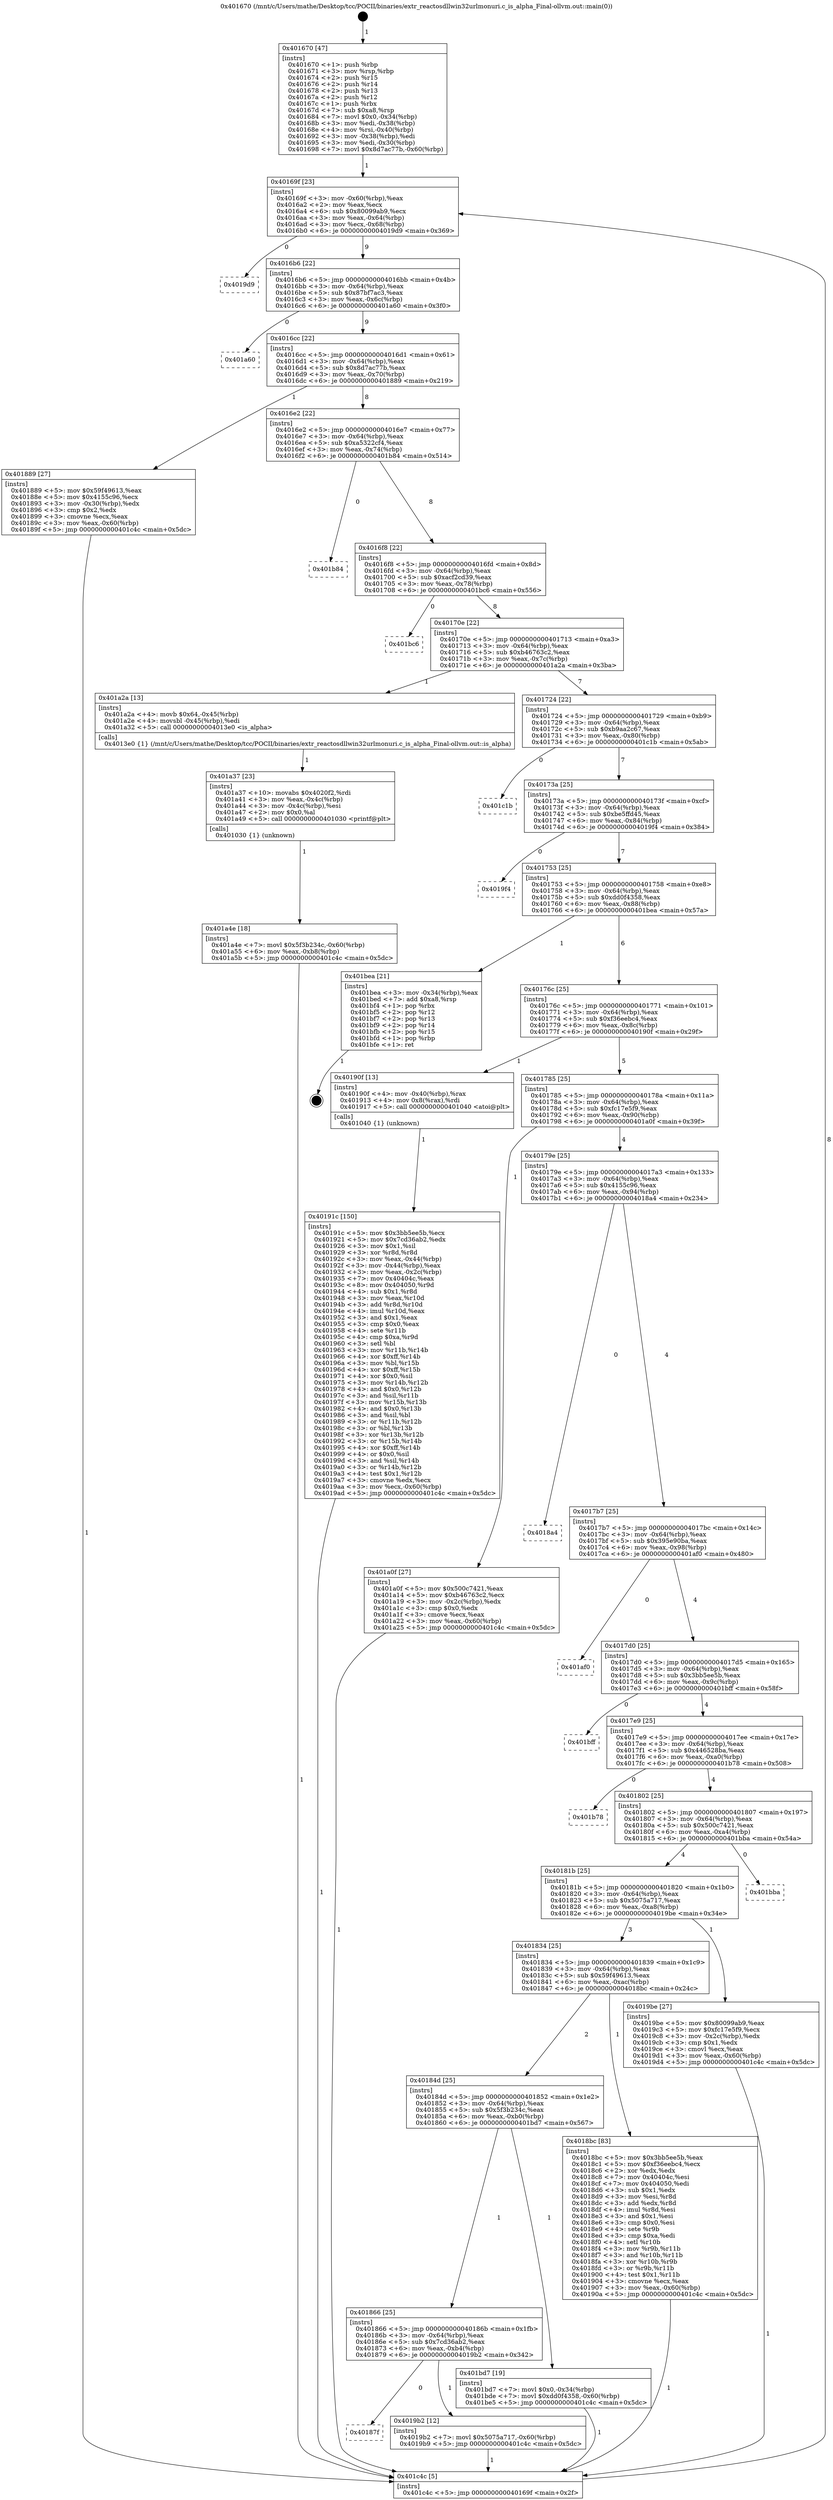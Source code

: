 digraph "0x401670" {
  label = "0x401670 (/mnt/c/Users/mathe/Desktop/tcc/POCII/binaries/extr_reactosdllwin32urlmonuri.c_is_alpha_Final-ollvm.out::main(0))"
  labelloc = "t"
  node[shape=record]

  Entry [label="",width=0.3,height=0.3,shape=circle,fillcolor=black,style=filled]
  "0x40169f" [label="{
     0x40169f [23]\l
     | [instrs]\l
     &nbsp;&nbsp;0x40169f \<+3\>: mov -0x60(%rbp),%eax\l
     &nbsp;&nbsp;0x4016a2 \<+2\>: mov %eax,%ecx\l
     &nbsp;&nbsp;0x4016a4 \<+6\>: sub $0x80099ab9,%ecx\l
     &nbsp;&nbsp;0x4016aa \<+3\>: mov %eax,-0x64(%rbp)\l
     &nbsp;&nbsp;0x4016ad \<+3\>: mov %ecx,-0x68(%rbp)\l
     &nbsp;&nbsp;0x4016b0 \<+6\>: je 00000000004019d9 \<main+0x369\>\l
  }"]
  "0x4019d9" [label="{
     0x4019d9\l
  }", style=dashed]
  "0x4016b6" [label="{
     0x4016b6 [22]\l
     | [instrs]\l
     &nbsp;&nbsp;0x4016b6 \<+5\>: jmp 00000000004016bb \<main+0x4b\>\l
     &nbsp;&nbsp;0x4016bb \<+3\>: mov -0x64(%rbp),%eax\l
     &nbsp;&nbsp;0x4016be \<+5\>: sub $0x87bf7ac3,%eax\l
     &nbsp;&nbsp;0x4016c3 \<+3\>: mov %eax,-0x6c(%rbp)\l
     &nbsp;&nbsp;0x4016c6 \<+6\>: je 0000000000401a60 \<main+0x3f0\>\l
  }"]
  Exit [label="",width=0.3,height=0.3,shape=circle,fillcolor=black,style=filled,peripheries=2]
  "0x401a60" [label="{
     0x401a60\l
  }", style=dashed]
  "0x4016cc" [label="{
     0x4016cc [22]\l
     | [instrs]\l
     &nbsp;&nbsp;0x4016cc \<+5\>: jmp 00000000004016d1 \<main+0x61\>\l
     &nbsp;&nbsp;0x4016d1 \<+3\>: mov -0x64(%rbp),%eax\l
     &nbsp;&nbsp;0x4016d4 \<+5\>: sub $0x8d7ac77b,%eax\l
     &nbsp;&nbsp;0x4016d9 \<+3\>: mov %eax,-0x70(%rbp)\l
     &nbsp;&nbsp;0x4016dc \<+6\>: je 0000000000401889 \<main+0x219\>\l
  }"]
  "0x401a4e" [label="{
     0x401a4e [18]\l
     | [instrs]\l
     &nbsp;&nbsp;0x401a4e \<+7\>: movl $0x5f3b234c,-0x60(%rbp)\l
     &nbsp;&nbsp;0x401a55 \<+6\>: mov %eax,-0xb8(%rbp)\l
     &nbsp;&nbsp;0x401a5b \<+5\>: jmp 0000000000401c4c \<main+0x5dc\>\l
  }"]
  "0x401889" [label="{
     0x401889 [27]\l
     | [instrs]\l
     &nbsp;&nbsp;0x401889 \<+5\>: mov $0x59f49613,%eax\l
     &nbsp;&nbsp;0x40188e \<+5\>: mov $0x4155c96,%ecx\l
     &nbsp;&nbsp;0x401893 \<+3\>: mov -0x30(%rbp),%edx\l
     &nbsp;&nbsp;0x401896 \<+3\>: cmp $0x2,%edx\l
     &nbsp;&nbsp;0x401899 \<+3\>: cmovne %ecx,%eax\l
     &nbsp;&nbsp;0x40189c \<+3\>: mov %eax,-0x60(%rbp)\l
     &nbsp;&nbsp;0x40189f \<+5\>: jmp 0000000000401c4c \<main+0x5dc\>\l
  }"]
  "0x4016e2" [label="{
     0x4016e2 [22]\l
     | [instrs]\l
     &nbsp;&nbsp;0x4016e2 \<+5\>: jmp 00000000004016e7 \<main+0x77\>\l
     &nbsp;&nbsp;0x4016e7 \<+3\>: mov -0x64(%rbp),%eax\l
     &nbsp;&nbsp;0x4016ea \<+5\>: sub $0xa5322cf4,%eax\l
     &nbsp;&nbsp;0x4016ef \<+3\>: mov %eax,-0x74(%rbp)\l
     &nbsp;&nbsp;0x4016f2 \<+6\>: je 0000000000401b84 \<main+0x514\>\l
  }"]
  "0x401c4c" [label="{
     0x401c4c [5]\l
     | [instrs]\l
     &nbsp;&nbsp;0x401c4c \<+5\>: jmp 000000000040169f \<main+0x2f\>\l
  }"]
  "0x401670" [label="{
     0x401670 [47]\l
     | [instrs]\l
     &nbsp;&nbsp;0x401670 \<+1\>: push %rbp\l
     &nbsp;&nbsp;0x401671 \<+3\>: mov %rsp,%rbp\l
     &nbsp;&nbsp;0x401674 \<+2\>: push %r15\l
     &nbsp;&nbsp;0x401676 \<+2\>: push %r14\l
     &nbsp;&nbsp;0x401678 \<+2\>: push %r13\l
     &nbsp;&nbsp;0x40167a \<+2\>: push %r12\l
     &nbsp;&nbsp;0x40167c \<+1\>: push %rbx\l
     &nbsp;&nbsp;0x40167d \<+7\>: sub $0xa8,%rsp\l
     &nbsp;&nbsp;0x401684 \<+7\>: movl $0x0,-0x34(%rbp)\l
     &nbsp;&nbsp;0x40168b \<+3\>: mov %edi,-0x38(%rbp)\l
     &nbsp;&nbsp;0x40168e \<+4\>: mov %rsi,-0x40(%rbp)\l
     &nbsp;&nbsp;0x401692 \<+3\>: mov -0x38(%rbp),%edi\l
     &nbsp;&nbsp;0x401695 \<+3\>: mov %edi,-0x30(%rbp)\l
     &nbsp;&nbsp;0x401698 \<+7\>: movl $0x8d7ac77b,-0x60(%rbp)\l
  }"]
  "0x401a37" [label="{
     0x401a37 [23]\l
     | [instrs]\l
     &nbsp;&nbsp;0x401a37 \<+10\>: movabs $0x4020f2,%rdi\l
     &nbsp;&nbsp;0x401a41 \<+3\>: mov %eax,-0x4c(%rbp)\l
     &nbsp;&nbsp;0x401a44 \<+3\>: mov -0x4c(%rbp),%esi\l
     &nbsp;&nbsp;0x401a47 \<+2\>: mov $0x0,%al\l
     &nbsp;&nbsp;0x401a49 \<+5\>: call 0000000000401030 \<printf@plt\>\l
     | [calls]\l
     &nbsp;&nbsp;0x401030 \{1\} (unknown)\l
  }"]
  "0x401b84" [label="{
     0x401b84\l
  }", style=dashed]
  "0x4016f8" [label="{
     0x4016f8 [22]\l
     | [instrs]\l
     &nbsp;&nbsp;0x4016f8 \<+5\>: jmp 00000000004016fd \<main+0x8d\>\l
     &nbsp;&nbsp;0x4016fd \<+3\>: mov -0x64(%rbp),%eax\l
     &nbsp;&nbsp;0x401700 \<+5\>: sub $0xacf2cd39,%eax\l
     &nbsp;&nbsp;0x401705 \<+3\>: mov %eax,-0x78(%rbp)\l
     &nbsp;&nbsp;0x401708 \<+6\>: je 0000000000401bc6 \<main+0x556\>\l
  }"]
  "0x40187f" [label="{
     0x40187f\l
  }", style=dashed]
  "0x401bc6" [label="{
     0x401bc6\l
  }", style=dashed]
  "0x40170e" [label="{
     0x40170e [22]\l
     | [instrs]\l
     &nbsp;&nbsp;0x40170e \<+5\>: jmp 0000000000401713 \<main+0xa3\>\l
     &nbsp;&nbsp;0x401713 \<+3\>: mov -0x64(%rbp),%eax\l
     &nbsp;&nbsp;0x401716 \<+5\>: sub $0xb46763c2,%eax\l
     &nbsp;&nbsp;0x40171b \<+3\>: mov %eax,-0x7c(%rbp)\l
     &nbsp;&nbsp;0x40171e \<+6\>: je 0000000000401a2a \<main+0x3ba\>\l
  }"]
  "0x4019b2" [label="{
     0x4019b2 [12]\l
     | [instrs]\l
     &nbsp;&nbsp;0x4019b2 \<+7\>: movl $0x5075a717,-0x60(%rbp)\l
     &nbsp;&nbsp;0x4019b9 \<+5\>: jmp 0000000000401c4c \<main+0x5dc\>\l
  }"]
  "0x401a2a" [label="{
     0x401a2a [13]\l
     | [instrs]\l
     &nbsp;&nbsp;0x401a2a \<+4\>: movb $0x64,-0x45(%rbp)\l
     &nbsp;&nbsp;0x401a2e \<+4\>: movsbl -0x45(%rbp),%edi\l
     &nbsp;&nbsp;0x401a32 \<+5\>: call 00000000004013e0 \<is_alpha\>\l
     | [calls]\l
     &nbsp;&nbsp;0x4013e0 \{1\} (/mnt/c/Users/mathe/Desktop/tcc/POCII/binaries/extr_reactosdllwin32urlmonuri.c_is_alpha_Final-ollvm.out::is_alpha)\l
  }"]
  "0x401724" [label="{
     0x401724 [22]\l
     | [instrs]\l
     &nbsp;&nbsp;0x401724 \<+5\>: jmp 0000000000401729 \<main+0xb9\>\l
     &nbsp;&nbsp;0x401729 \<+3\>: mov -0x64(%rbp),%eax\l
     &nbsp;&nbsp;0x40172c \<+5\>: sub $0xb9aa2c67,%eax\l
     &nbsp;&nbsp;0x401731 \<+3\>: mov %eax,-0x80(%rbp)\l
     &nbsp;&nbsp;0x401734 \<+6\>: je 0000000000401c1b \<main+0x5ab\>\l
  }"]
  "0x401866" [label="{
     0x401866 [25]\l
     | [instrs]\l
     &nbsp;&nbsp;0x401866 \<+5\>: jmp 000000000040186b \<main+0x1fb\>\l
     &nbsp;&nbsp;0x40186b \<+3\>: mov -0x64(%rbp),%eax\l
     &nbsp;&nbsp;0x40186e \<+5\>: sub $0x7cd36ab2,%eax\l
     &nbsp;&nbsp;0x401873 \<+6\>: mov %eax,-0xb4(%rbp)\l
     &nbsp;&nbsp;0x401879 \<+6\>: je 00000000004019b2 \<main+0x342\>\l
  }"]
  "0x401c1b" [label="{
     0x401c1b\l
  }", style=dashed]
  "0x40173a" [label="{
     0x40173a [25]\l
     | [instrs]\l
     &nbsp;&nbsp;0x40173a \<+5\>: jmp 000000000040173f \<main+0xcf\>\l
     &nbsp;&nbsp;0x40173f \<+3\>: mov -0x64(%rbp),%eax\l
     &nbsp;&nbsp;0x401742 \<+5\>: sub $0xbe5ffd45,%eax\l
     &nbsp;&nbsp;0x401747 \<+6\>: mov %eax,-0x84(%rbp)\l
     &nbsp;&nbsp;0x40174d \<+6\>: je 00000000004019f4 \<main+0x384\>\l
  }"]
  "0x401bd7" [label="{
     0x401bd7 [19]\l
     | [instrs]\l
     &nbsp;&nbsp;0x401bd7 \<+7\>: movl $0x0,-0x34(%rbp)\l
     &nbsp;&nbsp;0x401bde \<+7\>: movl $0xdd0f4358,-0x60(%rbp)\l
     &nbsp;&nbsp;0x401be5 \<+5\>: jmp 0000000000401c4c \<main+0x5dc\>\l
  }"]
  "0x4019f4" [label="{
     0x4019f4\l
  }", style=dashed]
  "0x401753" [label="{
     0x401753 [25]\l
     | [instrs]\l
     &nbsp;&nbsp;0x401753 \<+5\>: jmp 0000000000401758 \<main+0xe8\>\l
     &nbsp;&nbsp;0x401758 \<+3\>: mov -0x64(%rbp),%eax\l
     &nbsp;&nbsp;0x40175b \<+5\>: sub $0xdd0f4358,%eax\l
     &nbsp;&nbsp;0x401760 \<+6\>: mov %eax,-0x88(%rbp)\l
     &nbsp;&nbsp;0x401766 \<+6\>: je 0000000000401bea \<main+0x57a\>\l
  }"]
  "0x40191c" [label="{
     0x40191c [150]\l
     | [instrs]\l
     &nbsp;&nbsp;0x40191c \<+5\>: mov $0x3bb5ee5b,%ecx\l
     &nbsp;&nbsp;0x401921 \<+5\>: mov $0x7cd36ab2,%edx\l
     &nbsp;&nbsp;0x401926 \<+3\>: mov $0x1,%sil\l
     &nbsp;&nbsp;0x401929 \<+3\>: xor %r8d,%r8d\l
     &nbsp;&nbsp;0x40192c \<+3\>: mov %eax,-0x44(%rbp)\l
     &nbsp;&nbsp;0x40192f \<+3\>: mov -0x44(%rbp),%eax\l
     &nbsp;&nbsp;0x401932 \<+3\>: mov %eax,-0x2c(%rbp)\l
     &nbsp;&nbsp;0x401935 \<+7\>: mov 0x40404c,%eax\l
     &nbsp;&nbsp;0x40193c \<+8\>: mov 0x404050,%r9d\l
     &nbsp;&nbsp;0x401944 \<+4\>: sub $0x1,%r8d\l
     &nbsp;&nbsp;0x401948 \<+3\>: mov %eax,%r10d\l
     &nbsp;&nbsp;0x40194b \<+3\>: add %r8d,%r10d\l
     &nbsp;&nbsp;0x40194e \<+4\>: imul %r10d,%eax\l
     &nbsp;&nbsp;0x401952 \<+3\>: and $0x1,%eax\l
     &nbsp;&nbsp;0x401955 \<+3\>: cmp $0x0,%eax\l
     &nbsp;&nbsp;0x401958 \<+4\>: sete %r11b\l
     &nbsp;&nbsp;0x40195c \<+4\>: cmp $0xa,%r9d\l
     &nbsp;&nbsp;0x401960 \<+3\>: setl %bl\l
     &nbsp;&nbsp;0x401963 \<+3\>: mov %r11b,%r14b\l
     &nbsp;&nbsp;0x401966 \<+4\>: xor $0xff,%r14b\l
     &nbsp;&nbsp;0x40196a \<+3\>: mov %bl,%r15b\l
     &nbsp;&nbsp;0x40196d \<+4\>: xor $0xff,%r15b\l
     &nbsp;&nbsp;0x401971 \<+4\>: xor $0x0,%sil\l
     &nbsp;&nbsp;0x401975 \<+3\>: mov %r14b,%r12b\l
     &nbsp;&nbsp;0x401978 \<+4\>: and $0x0,%r12b\l
     &nbsp;&nbsp;0x40197c \<+3\>: and %sil,%r11b\l
     &nbsp;&nbsp;0x40197f \<+3\>: mov %r15b,%r13b\l
     &nbsp;&nbsp;0x401982 \<+4\>: and $0x0,%r13b\l
     &nbsp;&nbsp;0x401986 \<+3\>: and %sil,%bl\l
     &nbsp;&nbsp;0x401989 \<+3\>: or %r11b,%r12b\l
     &nbsp;&nbsp;0x40198c \<+3\>: or %bl,%r13b\l
     &nbsp;&nbsp;0x40198f \<+3\>: xor %r13b,%r12b\l
     &nbsp;&nbsp;0x401992 \<+3\>: or %r15b,%r14b\l
     &nbsp;&nbsp;0x401995 \<+4\>: xor $0xff,%r14b\l
     &nbsp;&nbsp;0x401999 \<+4\>: or $0x0,%sil\l
     &nbsp;&nbsp;0x40199d \<+3\>: and %sil,%r14b\l
     &nbsp;&nbsp;0x4019a0 \<+3\>: or %r14b,%r12b\l
     &nbsp;&nbsp;0x4019a3 \<+4\>: test $0x1,%r12b\l
     &nbsp;&nbsp;0x4019a7 \<+3\>: cmovne %edx,%ecx\l
     &nbsp;&nbsp;0x4019aa \<+3\>: mov %ecx,-0x60(%rbp)\l
     &nbsp;&nbsp;0x4019ad \<+5\>: jmp 0000000000401c4c \<main+0x5dc\>\l
  }"]
  "0x401bea" [label="{
     0x401bea [21]\l
     | [instrs]\l
     &nbsp;&nbsp;0x401bea \<+3\>: mov -0x34(%rbp),%eax\l
     &nbsp;&nbsp;0x401bed \<+7\>: add $0xa8,%rsp\l
     &nbsp;&nbsp;0x401bf4 \<+1\>: pop %rbx\l
     &nbsp;&nbsp;0x401bf5 \<+2\>: pop %r12\l
     &nbsp;&nbsp;0x401bf7 \<+2\>: pop %r13\l
     &nbsp;&nbsp;0x401bf9 \<+2\>: pop %r14\l
     &nbsp;&nbsp;0x401bfb \<+2\>: pop %r15\l
     &nbsp;&nbsp;0x401bfd \<+1\>: pop %rbp\l
     &nbsp;&nbsp;0x401bfe \<+1\>: ret\l
  }"]
  "0x40176c" [label="{
     0x40176c [25]\l
     | [instrs]\l
     &nbsp;&nbsp;0x40176c \<+5\>: jmp 0000000000401771 \<main+0x101\>\l
     &nbsp;&nbsp;0x401771 \<+3\>: mov -0x64(%rbp),%eax\l
     &nbsp;&nbsp;0x401774 \<+5\>: sub $0xf36eebc4,%eax\l
     &nbsp;&nbsp;0x401779 \<+6\>: mov %eax,-0x8c(%rbp)\l
     &nbsp;&nbsp;0x40177f \<+6\>: je 000000000040190f \<main+0x29f\>\l
  }"]
  "0x40184d" [label="{
     0x40184d [25]\l
     | [instrs]\l
     &nbsp;&nbsp;0x40184d \<+5\>: jmp 0000000000401852 \<main+0x1e2\>\l
     &nbsp;&nbsp;0x401852 \<+3\>: mov -0x64(%rbp),%eax\l
     &nbsp;&nbsp;0x401855 \<+5\>: sub $0x5f3b234c,%eax\l
     &nbsp;&nbsp;0x40185a \<+6\>: mov %eax,-0xb0(%rbp)\l
     &nbsp;&nbsp;0x401860 \<+6\>: je 0000000000401bd7 \<main+0x567\>\l
  }"]
  "0x40190f" [label="{
     0x40190f [13]\l
     | [instrs]\l
     &nbsp;&nbsp;0x40190f \<+4\>: mov -0x40(%rbp),%rax\l
     &nbsp;&nbsp;0x401913 \<+4\>: mov 0x8(%rax),%rdi\l
     &nbsp;&nbsp;0x401917 \<+5\>: call 0000000000401040 \<atoi@plt\>\l
     | [calls]\l
     &nbsp;&nbsp;0x401040 \{1\} (unknown)\l
  }"]
  "0x401785" [label="{
     0x401785 [25]\l
     | [instrs]\l
     &nbsp;&nbsp;0x401785 \<+5\>: jmp 000000000040178a \<main+0x11a\>\l
     &nbsp;&nbsp;0x40178a \<+3\>: mov -0x64(%rbp),%eax\l
     &nbsp;&nbsp;0x40178d \<+5\>: sub $0xfc17e5f9,%eax\l
     &nbsp;&nbsp;0x401792 \<+6\>: mov %eax,-0x90(%rbp)\l
     &nbsp;&nbsp;0x401798 \<+6\>: je 0000000000401a0f \<main+0x39f\>\l
  }"]
  "0x4018bc" [label="{
     0x4018bc [83]\l
     | [instrs]\l
     &nbsp;&nbsp;0x4018bc \<+5\>: mov $0x3bb5ee5b,%eax\l
     &nbsp;&nbsp;0x4018c1 \<+5\>: mov $0xf36eebc4,%ecx\l
     &nbsp;&nbsp;0x4018c6 \<+2\>: xor %edx,%edx\l
     &nbsp;&nbsp;0x4018c8 \<+7\>: mov 0x40404c,%esi\l
     &nbsp;&nbsp;0x4018cf \<+7\>: mov 0x404050,%edi\l
     &nbsp;&nbsp;0x4018d6 \<+3\>: sub $0x1,%edx\l
     &nbsp;&nbsp;0x4018d9 \<+3\>: mov %esi,%r8d\l
     &nbsp;&nbsp;0x4018dc \<+3\>: add %edx,%r8d\l
     &nbsp;&nbsp;0x4018df \<+4\>: imul %r8d,%esi\l
     &nbsp;&nbsp;0x4018e3 \<+3\>: and $0x1,%esi\l
     &nbsp;&nbsp;0x4018e6 \<+3\>: cmp $0x0,%esi\l
     &nbsp;&nbsp;0x4018e9 \<+4\>: sete %r9b\l
     &nbsp;&nbsp;0x4018ed \<+3\>: cmp $0xa,%edi\l
     &nbsp;&nbsp;0x4018f0 \<+4\>: setl %r10b\l
     &nbsp;&nbsp;0x4018f4 \<+3\>: mov %r9b,%r11b\l
     &nbsp;&nbsp;0x4018f7 \<+3\>: and %r10b,%r11b\l
     &nbsp;&nbsp;0x4018fa \<+3\>: xor %r10b,%r9b\l
     &nbsp;&nbsp;0x4018fd \<+3\>: or %r9b,%r11b\l
     &nbsp;&nbsp;0x401900 \<+4\>: test $0x1,%r11b\l
     &nbsp;&nbsp;0x401904 \<+3\>: cmovne %ecx,%eax\l
     &nbsp;&nbsp;0x401907 \<+3\>: mov %eax,-0x60(%rbp)\l
     &nbsp;&nbsp;0x40190a \<+5\>: jmp 0000000000401c4c \<main+0x5dc\>\l
  }"]
  "0x401a0f" [label="{
     0x401a0f [27]\l
     | [instrs]\l
     &nbsp;&nbsp;0x401a0f \<+5\>: mov $0x500c7421,%eax\l
     &nbsp;&nbsp;0x401a14 \<+5\>: mov $0xb46763c2,%ecx\l
     &nbsp;&nbsp;0x401a19 \<+3\>: mov -0x2c(%rbp),%edx\l
     &nbsp;&nbsp;0x401a1c \<+3\>: cmp $0x0,%edx\l
     &nbsp;&nbsp;0x401a1f \<+3\>: cmove %ecx,%eax\l
     &nbsp;&nbsp;0x401a22 \<+3\>: mov %eax,-0x60(%rbp)\l
     &nbsp;&nbsp;0x401a25 \<+5\>: jmp 0000000000401c4c \<main+0x5dc\>\l
  }"]
  "0x40179e" [label="{
     0x40179e [25]\l
     | [instrs]\l
     &nbsp;&nbsp;0x40179e \<+5\>: jmp 00000000004017a3 \<main+0x133\>\l
     &nbsp;&nbsp;0x4017a3 \<+3\>: mov -0x64(%rbp),%eax\l
     &nbsp;&nbsp;0x4017a6 \<+5\>: sub $0x4155c96,%eax\l
     &nbsp;&nbsp;0x4017ab \<+6\>: mov %eax,-0x94(%rbp)\l
     &nbsp;&nbsp;0x4017b1 \<+6\>: je 00000000004018a4 \<main+0x234\>\l
  }"]
  "0x401834" [label="{
     0x401834 [25]\l
     | [instrs]\l
     &nbsp;&nbsp;0x401834 \<+5\>: jmp 0000000000401839 \<main+0x1c9\>\l
     &nbsp;&nbsp;0x401839 \<+3\>: mov -0x64(%rbp),%eax\l
     &nbsp;&nbsp;0x40183c \<+5\>: sub $0x59f49613,%eax\l
     &nbsp;&nbsp;0x401841 \<+6\>: mov %eax,-0xac(%rbp)\l
     &nbsp;&nbsp;0x401847 \<+6\>: je 00000000004018bc \<main+0x24c\>\l
  }"]
  "0x4018a4" [label="{
     0x4018a4\l
  }", style=dashed]
  "0x4017b7" [label="{
     0x4017b7 [25]\l
     | [instrs]\l
     &nbsp;&nbsp;0x4017b7 \<+5\>: jmp 00000000004017bc \<main+0x14c\>\l
     &nbsp;&nbsp;0x4017bc \<+3\>: mov -0x64(%rbp),%eax\l
     &nbsp;&nbsp;0x4017bf \<+5\>: sub $0x395e90ba,%eax\l
     &nbsp;&nbsp;0x4017c4 \<+6\>: mov %eax,-0x98(%rbp)\l
     &nbsp;&nbsp;0x4017ca \<+6\>: je 0000000000401af0 \<main+0x480\>\l
  }"]
  "0x4019be" [label="{
     0x4019be [27]\l
     | [instrs]\l
     &nbsp;&nbsp;0x4019be \<+5\>: mov $0x80099ab9,%eax\l
     &nbsp;&nbsp;0x4019c3 \<+5\>: mov $0xfc17e5f9,%ecx\l
     &nbsp;&nbsp;0x4019c8 \<+3\>: mov -0x2c(%rbp),%edx\l
     &nbsp;&nbsp;0x4019cb \<+3\>: cmp $0x1,%edx\l
     &nbsp;&nbsp;0x4019ce \<+3\>: cmovl %ecx,%eax\l
     &nbsp;&nbsp;0x4019d1 \<+3\>: mov %eax,-0x60(%rbp)\l
     &nbsp;&nbsp;0x4019d4 \<+5\>: jmp 0000000000401c4c \<main+0x5dc\>\l
  }"]
  "0x401af0" [label="{
     0x401af0\l
  }", style=dashed]
  "0x4017d0" [label="{
     0x4017d0 [25]\l
     | [instrs]\l
     &nbsp;&nbsp;0x4017d0 \<+5\>: jmp 00000000004017d5 \<main+0x165\>\l
     &nbsp;&nbsp;0x4017d5 \<+3\>: mov -0x64(%rbp),%eax\l
     &nbsp;&nbsp;0x4017d8 \<+5\>: sub $0x3bb5ee5b,%eax\l
     &nbsp;&nbsp;0x4017dd \<+6\>: mov %eax,-0x9c(%rbp)\l
     &nbsp;&nbsp;0x4017e3 \<+6\>: je 0000000000401bff \<main+0x58f\>\l
  }"]
  "0x40181b" [label="{
     0x40181b [25]\l
     | [instrs]\l
     &nbsp;&nbsp;0x40181b \<+5\>: jmp 0000000000401820 \<main+0x1b0\>\l
     &nbsp;&nbsp;0x401820 \<+3\>: mov -0x64(%rbp),%eax\l
     &nbsp;&nbsp;0x401823 \<+5\>: sub $0x5075a717,%eax\l
     &nbsp;&nbsp;0x401828 \<+6\>: mov %eax,-0xa8(%rbp)\l
     &nbsp;&nbsp;0x40182e \<+6\>: je 00000000004019be \<main+0x34e\>\l
  }"]
  "0x401bff" [label="{
     0x401bff\l
  }", style=dashed]
  "0x4017e9" [label="{
     0x4017e9 [25]\l
     | [instrs]\l
     &nbsp;&nbsp;0x4017e9 \<+5\>: jmp 00000000004017ee \<main+0x17e\>\l
     &nbsp;&nbsp;0x4017ee \<+3\>: mov -0x64(%rbp),%eax\l
     &nbsp;&nbsp;0x4017f1 \<+5\>: sub $0x446528ba,%eax\l
     &nbsp;&nbsp;0x4017f6 \<+6\>: mov %eax,-0xa0(%rbp)\l
     &nbsp;&nbsp;0x4017fc \<+6\>: je 0000000000401b78 \<main+0x508\>\l
  }"]
  "0x401bba" [label="{
     0x401bba\l
  }", style=dashed]
  "0x401b78" [label="{
     0x401b78\l
  }", style=dashed]
  "0x401802" [label="{
     0x401802 [25]\l
     | [instrs]\l
     &nbsp;&nbsp;0x401802 \<+5\>: jmp 0000000000401807 \<main+0x197\>\l
     &nbsp;&nbsp;0x401807 \<+3\>: mov -0x64(%rbp),%eax\l
     &nbsp;&nbsp;0x40180a \<+5\>: sub $0x500c7421,%eax\l
     &nbsp;&nbsp;0x40180f \<+6\>: mov %eax,-0xa4(%rbp)\l
     &nbsp;&nbsp;0x401815 \<+6\>: je 0000000000401bba \<main+0x54a\>\l
  }"]
  Entry -> "0x401670" [label=" 1"]
  "0x40169f" -> "0x4019d9" [label=" 0"]
  "0x40169f" -> "0x4016b6" [label=" 9"]
  "0x401bea" -> Exit [label=" 1"]
  "0x4016b6" -> "0x401a60" [label=" 0"]
  "0x4016b6" -> "0x4016cc" [label=" 9"]
  "0x401bd7" -> "0x401c4c" [label=" 1"]
  "0x4016cc" -> "0x401889" [label=" 1"]
  "0x4016cc" -> "0x4016e2" [label=" 8"]
  "0x401889" -> "0x401c4c" [label=" 1"]
  "0x401670" -> "0x40169f" [label=" 1"]
  "0x401c4c" -> "0x40169f" [label=" 8"]
  "0x401a4e" -> "0x401c4c" [label=" 1"]
  "0x4016e2" -> "0x401b84" [label=" 0"]
  "0x4016e2" -> "0x4016f8" [label=" 8"]
  "0x401a37" -> "0x401a4e" [label=" 1"]
  "0x4016f8" -> "0x401bc6" [label=" 0"]
  "0x4016f8" -> "0x40170e" [label=" 8"]
  "0x401a2a" -> "0x401a37" [label=" 1"]
  "0x40170e" -> "0x401a2a" [label=" 1"]
  "0x40170e" -> "0x401724" [label=" 7"]
  "0x401a0f" -> "0x401c4c" [label=" 1"]
  "0x401724" -> "0x401c1b" [label=" 0"]
  "0x401724" -> "0x40173a" [label=" 7"]
  "0x4019b2" -> "0x401c4c" [label=" 1"]
  "0x40173a" -> "0x4019f4" [label=" 0"]
  "0x40173a" -> "0x401753" [label=" 7"]
  "0x401866" -> "0x40187f" [label=" 0"]
  "0x401753" -> "0x401bea" [label=" 1"]
  "0x401753" -> "0x40176c" [label=" 6"]
  "0x4019be" -> "0x401c4c" [label=" 1"]
  "0x40176c" -> "0x40190f" [label=" 1"]
  "0x40176c" -> "0x401785" [label=" 5"]
  "0x40184d" -> "0x401866" [label=" 1"]
  "0x401785" -> "0x401a0f" [label=" 1"]
  "0x401785" -> "0x40179e" [label=" 4"]
  "0x40184d" -> "0x401bd7" [label=" 1"]
  "0x40179e" -> "0x4018a4" [label=" 0"]
  "0x40179e" -> "0x4017b7" [label=" 4"]
  "0x40191c" -> "0x401c4c" [label=" 1"]
  "0x4017b7" -> "0x401af0" [label=" 0"]
  "0x4017b7" -> "0x4017d0" [label=" 4"]
  "0x40190f" -> "0x40191c" [label=" 1"]
  "0x4017d0" -> "0x401bff" [label=" 0"]
  "0x4017d0" -> "0x4017e9" [label=" 4"]
  "0x401834" -> "0x40184d" [label=" 2"]
  "0x4017e9" -> "0x401b78" [label=" 0"]
  "0x4017e9" -> "0x401802" [label=" 4"]
  "0x401834" -> "0x4018bc" [label=" 1"]
  "0x401802" -> "0x401bba" [label=" 0"]
  "0x401802" -> "0x40181b" [label=" 4"]
  "0x4018bc" -> "0x401c4c" [label=" 1"]
  "0x40181b" -> "0x4019be" [label=" 1"]
  "0x40181b" -> "0x401834" [label=" 3"]
  "0x401866" -> "0x4019b2" [label=" 1"]
}
